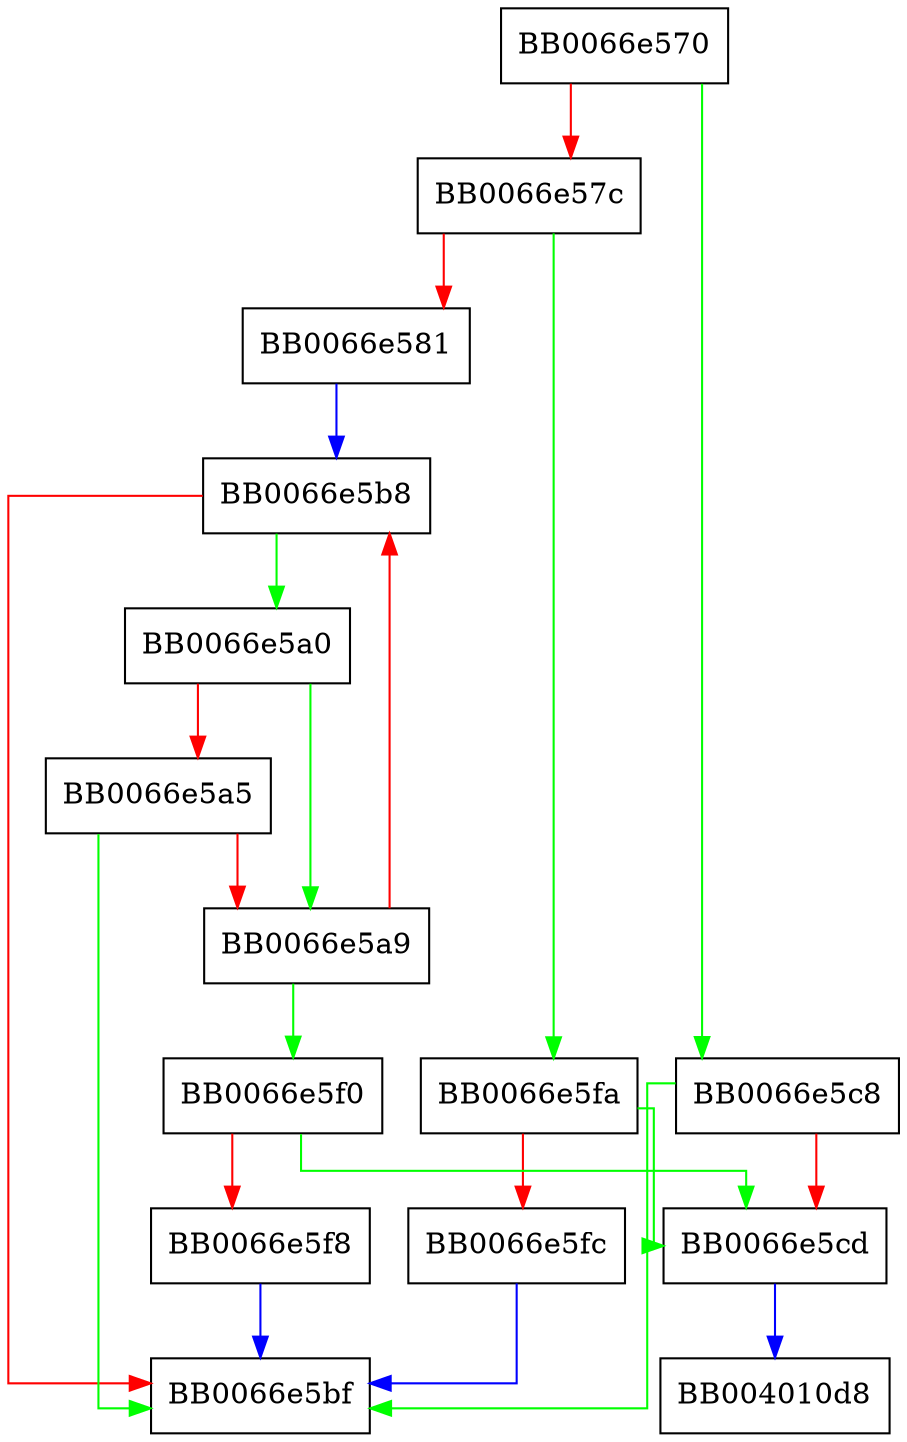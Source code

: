 digraph equal_case {
  node [shape="box"];
  graph [splines=ortho];
  BB0066e570 -> BB0066e5c8 [color="green"];
  BB0066e570 -> BB0066e57c [color="red"];
  BB0066e57c -> BB0066e5fa [color="green"];
  BB0066e57c -> BB0066e581 [color="red"];
  BB0066e581 -> BB0066e5b8 [color="blue"];
  BB0066e5a0 -> BB0066e5a9 [color="green"];
  BB0066e5a0 -> BB0066e5a5 [color="red"];
  BB0066e5a5 -> BB0066e5bf [color="green"];
  BB0066e5a5 -> BB0066e5a9 [color="red"];
  BB0066e5a9 -> BB0066e5f0 [color="green"];
  BB0066e5a9 -> BB0066e5b8 [color="red"];
  BB0066e5b8 -> BB0066e5a0 [color="green"];
  BB0066e5b8 -> BB0066e5bf [color="red"];
  BB0066e5c8 -> BB0066e5bf [color="green"];
  BB0066e5c8 -> BB0066e5cd [color="red"];
  BB0066e5cd -> BB004010d8 [color="blue"];
  BB0066e5f0 -> BB0066e5cd [color="green"];
  BB0066e5f0 -> BB0066e5f8 [color="red"];
  BB0066e5f8 -> BB0066e5bf [color="blue"];
  BB0066e5fa -> BB0066e5cd [color="green"];
  BB0066e5fa -> BB0066e5fc [color="red"];
  BB0066e5fc -> BB0066e5bf [color="blue"];
}